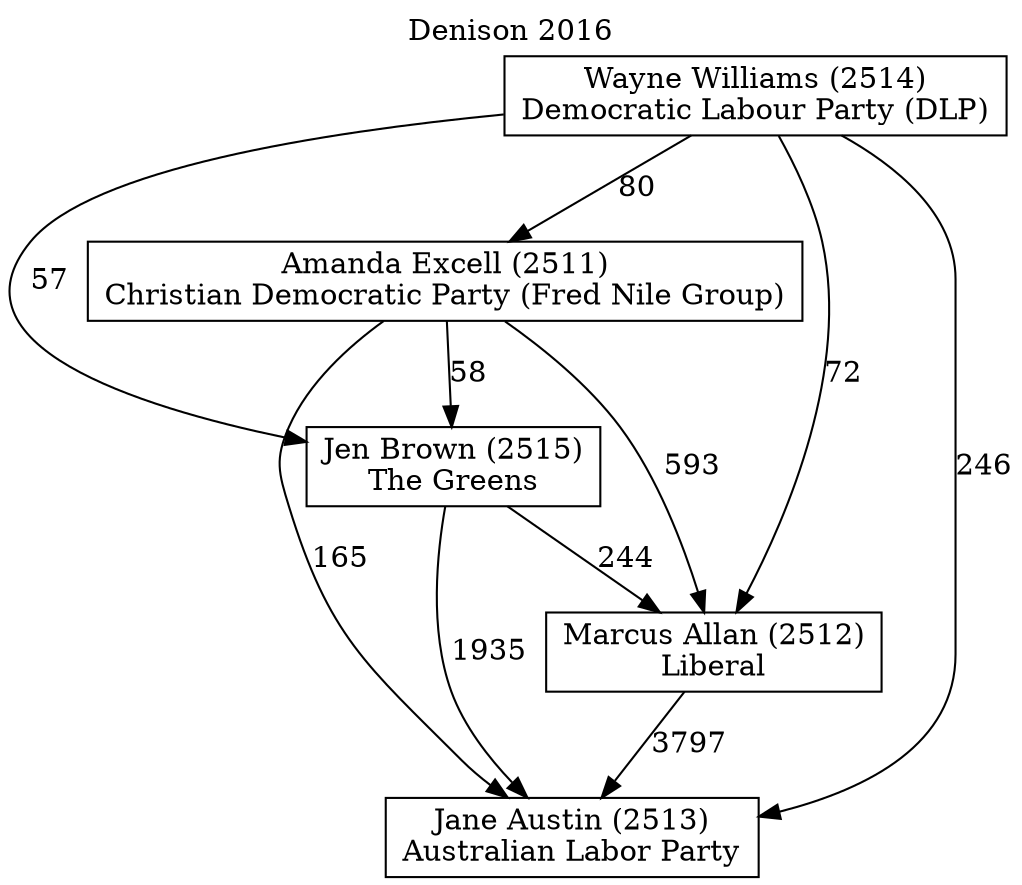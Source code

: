 // House preference flow
digraph "Jane Austin (2513)_Denison_2016" {
	graph [label="Denison 2016" labelloc=t mclimit=10]
	node [shape=box]
	"Marcus Allan (2512)" [label="Marcus Allan (2512)
Liberal"]
	"Jane Austin (2513)" [label="Jane Austin (2513)
Australian Labor Party"]
	"Wayne Williams (2514)" [label="Wayne Williams (2514)
Democratic Labour Party (DLP)"]
	"Amanda Excell (2511)" [label="Amanda Excell (2511)
Christian Democratic Party (Fred Nile Group)"]
	"Jen Brown (2515)" [label="Jen Brown (2515)
The Greens"]
	"Wayne Williams (2514)" -> "Amanda Excell (2511)" [label=80]
	"Amanda Excell (2511)" -> "Jane Austin (2513)" [label=165]
	"Wayne Williams (2514)" -> "Marcus Allan (2512)" [label=72]
	"Wayne Williams (2514)" -> "Jen Brown (2515)" [label=57]
	"Marcus Allan (2512)" -> "Jane Austin (2513)" [label=3797]
	"Amanda Excell (2511)" -> "Marcus Allan (2512)" [label=593]
	"Amanda Excell (2511)" -> "Jen Brown (2515)" [label=58]
	"Jen Brown (2515)" -> "Jane Austin (2513)" [label=1935]
	"Jen Brown (2515)" -> "Marcus Allan (2512)" [label=244]
	"Wayne Williams (2514)" -> "Jane Austin (2513)" [label=246]
}
